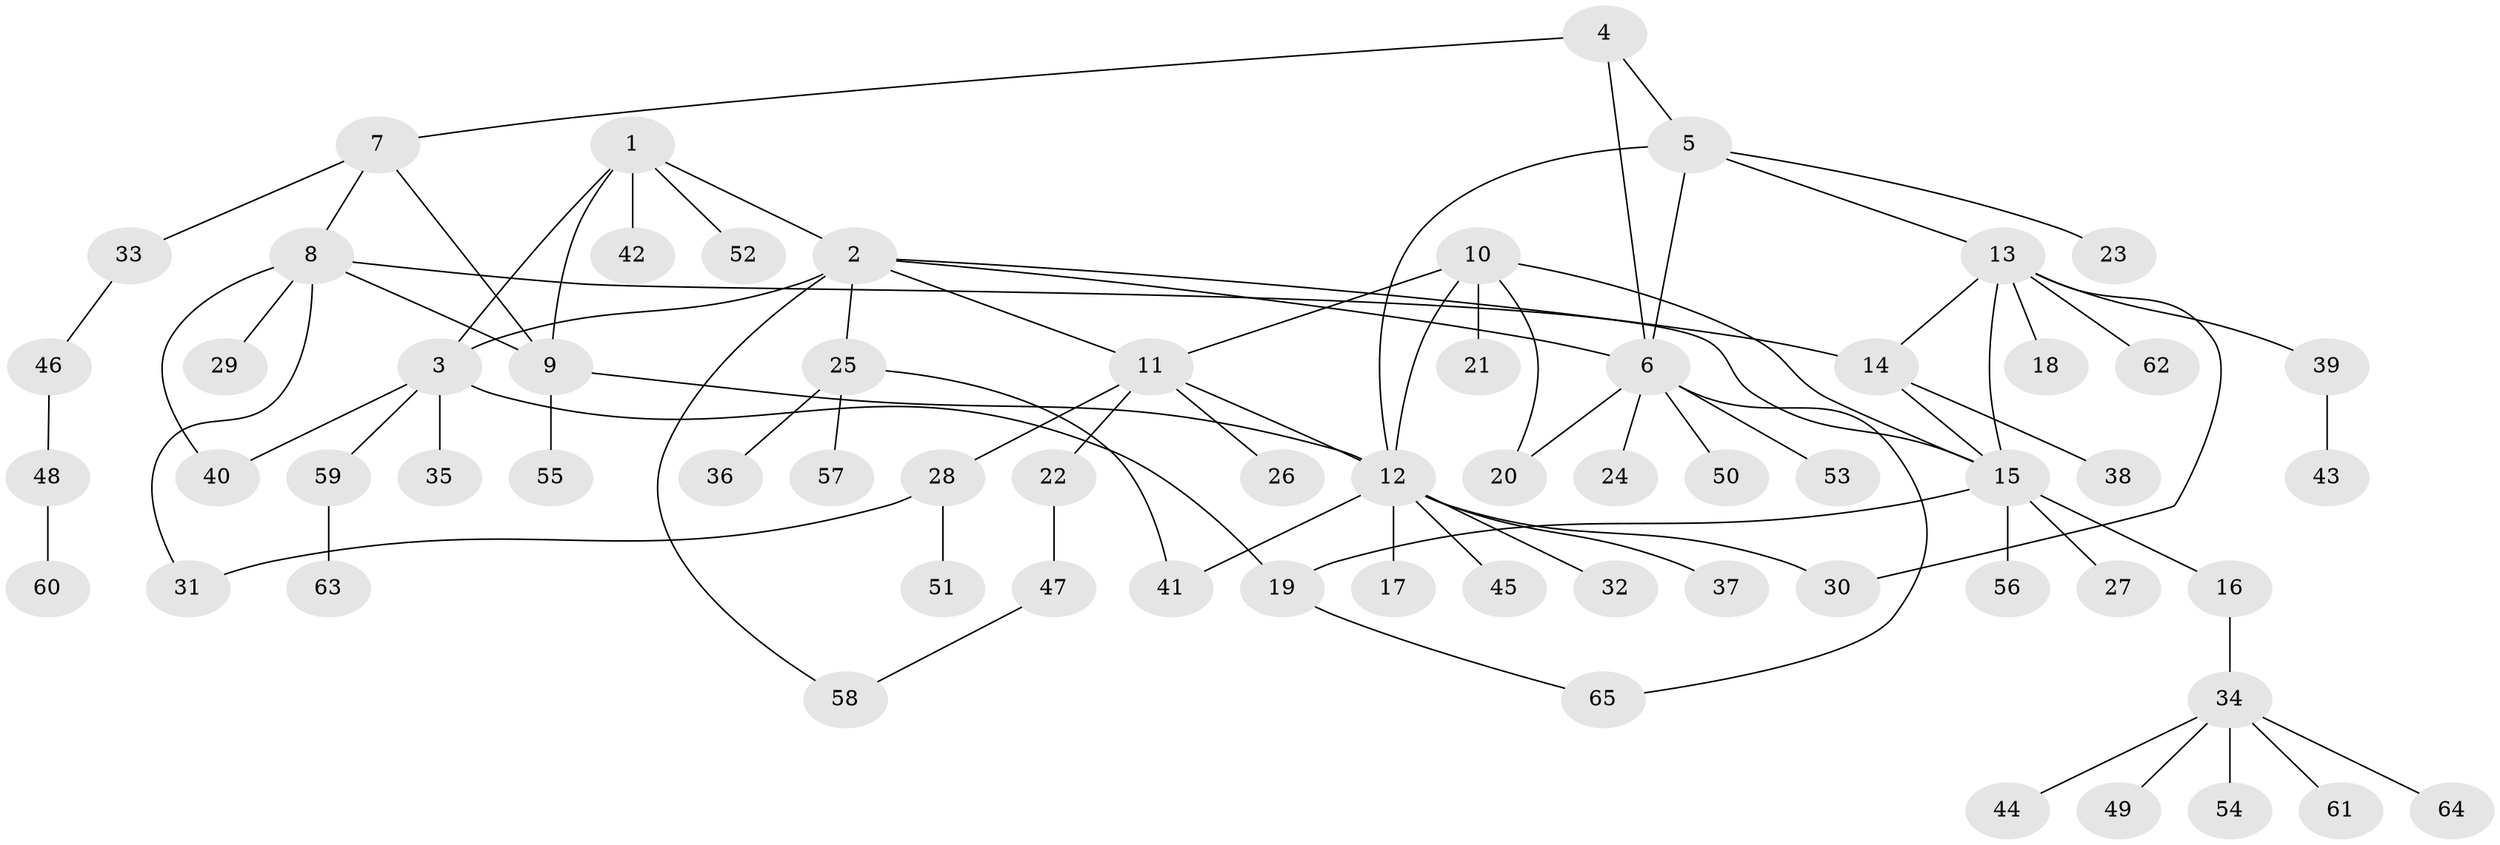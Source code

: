 // coarse degree distribution, {9: 0.020833333333333332, 6: 0.0625, 4: 0.0625, 7: 0.020833333333333332, 8: 0.020833333333333332, 11: 0.020833333333333332, 10: 0.020833333333333332, 3: 0.020833333333333332, 2: 0.20833333333333334, 1: 0.5208333333333334, 5: 0.020833333333333332}
// Generated by graph-tools (version 1.1) at 2025/52/02/27/25 19:52:20]
// undirected, 65 vertices, 83 edges
graph export_dot {
graph [start="1"]
  node [color=gray90,style=filled];
  1;
  2;
  3;
  4;
  5;
  6;
  7;
  8;
  9;
  10;
  11;
  12;
  13;
  14;
  15;
  16;
  17;
  18;
  19;
  20;
  21;
  22;
  23;
  24;
  25;
  26;
  27;
  28;
  29;
  30;
  31;
  32;
  33;
  34;
  35;
  36;
  37;
  38;
  39;
  40;
  41;
  42;
  43;
  44;
  45;
  46;
  47;
  48;
  49;
  50;
  51;
  52;
  53;
  54;
  55;
  56;
  57;
  58;
  59;
  60;
  61;
  62;
  63;
  64;
  65;
  1 -- 2;
  1 -- 3;
  1 -- 9;
  1 -- 42;
  1 -- 52;
  2 -- 3;
  2 -- 6;
  2 -- 11;
  2 -- 14;
  2 -- 25;
  2 -- 58;
  3 -- 19;
  3 -- 35;
  3 -- 40;
  3 -- 59;
  4 -- 5;
  4 -- 6;
  4 -- 7;
  5 -- 6;
  5 -- 12;
  5 -- 13;
  5 -- 23;
  6 -- 20;
  6 -- 24;
  6 -- 50;
  6 -- 53;
  6 -- 65;
  7 -- 8;
  7 -- 9;
  7 -- 33;
  8 -- 9;
  8 -- 15;
  8 -- 29;
  8 -- 31;
  8 -- 40;
  9 -- 12;
  9 -- 55;
  10 -- 11;
  10 -- 12;
  10 -- 15;
  10 -- 20;
  10 -- 21;
  11 -- 12;
  11 -- 22;
  11 -- 26;
  11 -- 28;
  12 -- 17;
  12 -- 30;
  12 -- 32;
  12 -- 37;
  12 -- 41;
  12 -- 45;
  13 -- 14;
  13 -- 15;
  13 -- 18;
  13 -- 30;
  13 -- 39;
  13 -- 62;
  14 -- 15;
  14 -- 38;
  15 -- 16;
  15 -- 19;
  15 -- 27;
  15 -- 56;
  16 -- 34;
  19 -- 65;
  22 -- 47;
  25 -- 36;
  25 -- 41;
  25 -- 57;
  28 -- 31;
  28 -- 51;
  33 -- 46;
  34 -- 44;
  34 -- 49;
  34 -- 54;
  34 -- 61;
  34 -- 64;
  39 -- 43;
  46 -- 48;
  47 -- 58;
  48 -- 60;
  59 -- 63;
}
